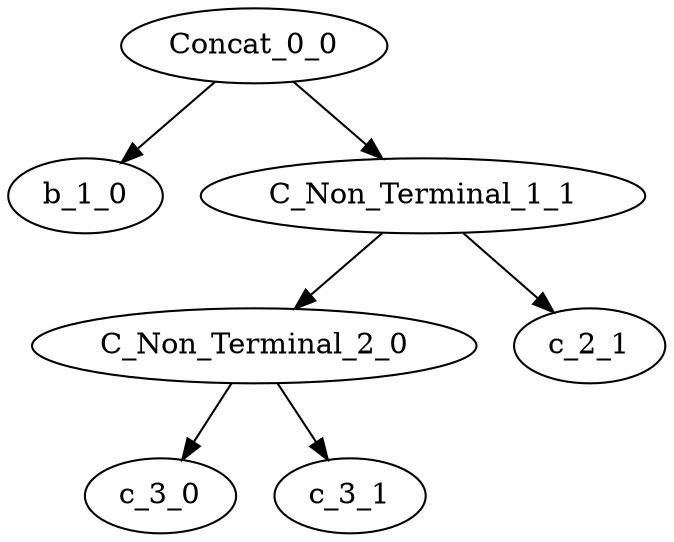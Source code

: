 digraph AST{ 
	Concat_0_0 ->{ b_1_0 ,C_Non_Terminal_1_1}
	b_1_0 ->{}
	C_Non_Terminal_1_1 ->{ C_Non_Terminal_2_0 ,c_2_1}
	C_Non_Terminal_2_0 ->{ c_3_0 ,c_3_1}
	c_3_0 ->{}
	c_3_1 ->{}
	c_2_1 ->{}
} 
